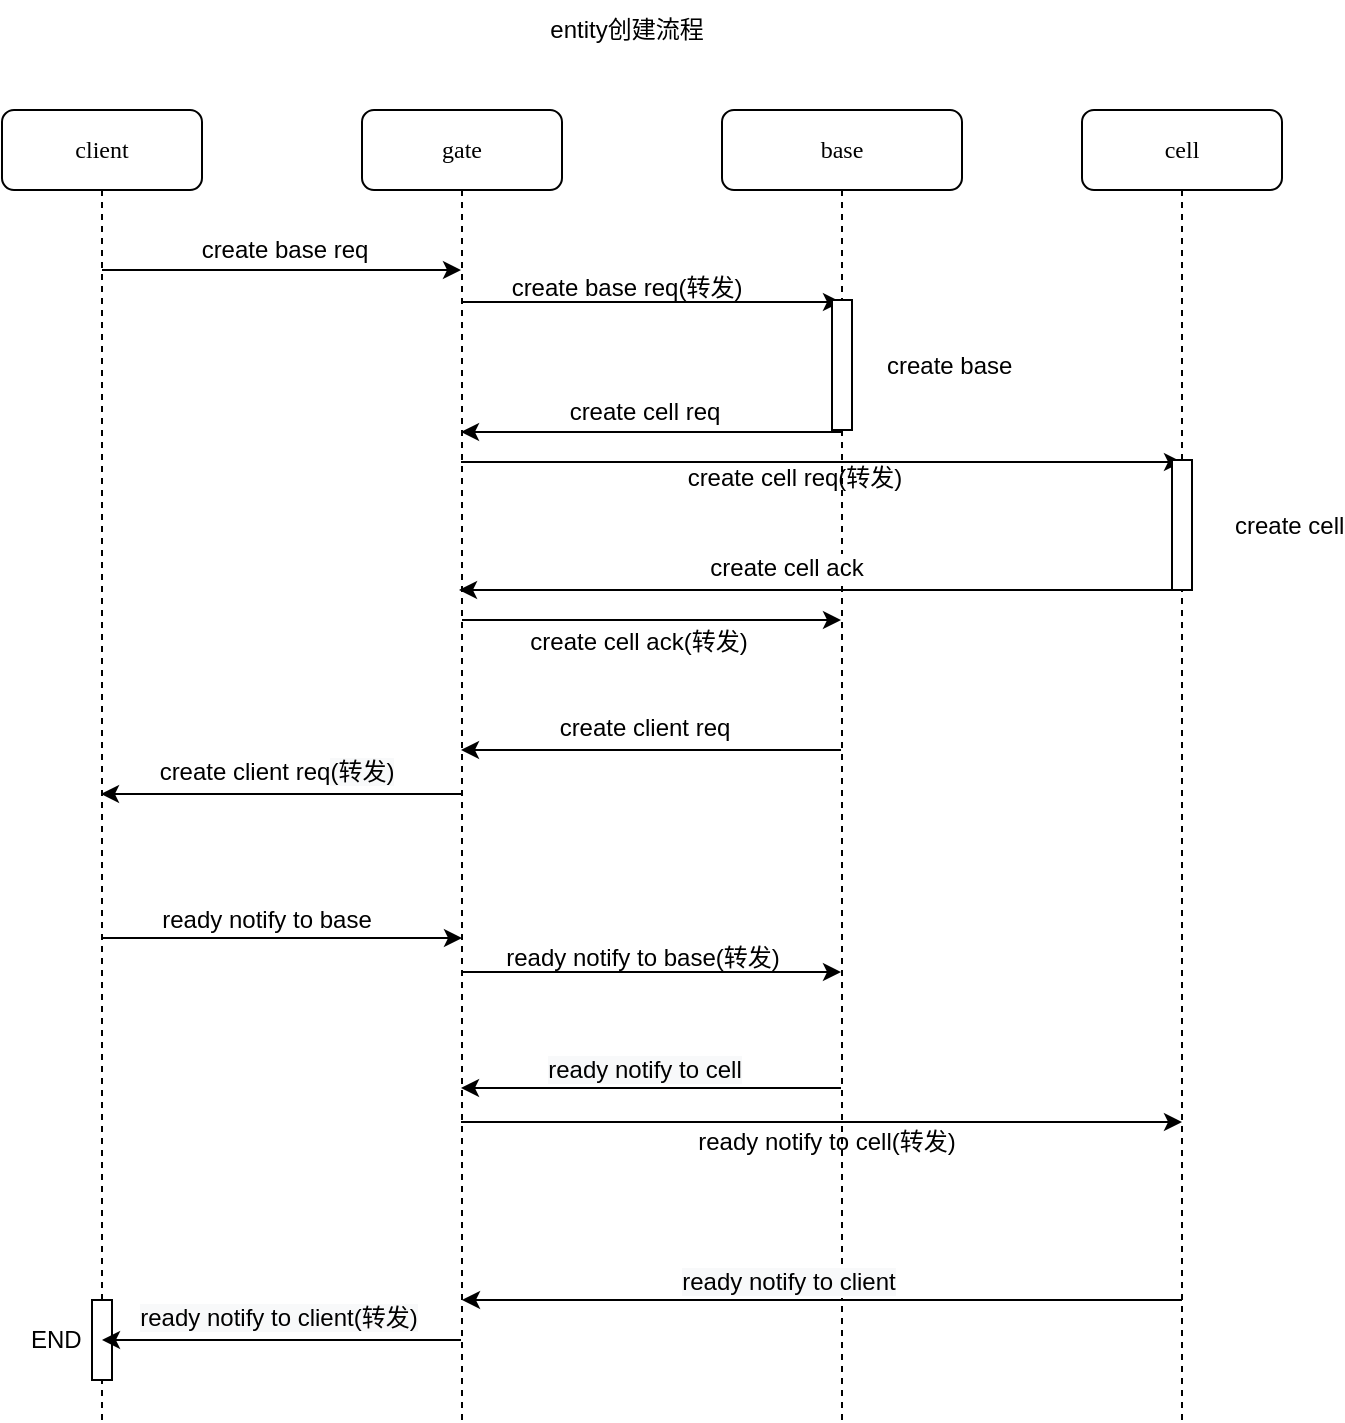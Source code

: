 <mxfile version="20.3.0" type="device"><diagram name="Page-1" id="13e1069c-82ec-6db2-03f1-153e76fe0fe0"><mxGraphModel dx="1108" dy="553" grid="1" gridSize="10" guides="1" tooltips="1" connect="1" arrows="1" fold="1" page="1" pageScale="1" pageWidth="1100" pageHeight="850" background="none" math="0" shadow="0"><root><mxCell id="0"/><mxCell id="1" parent="0"/><mxCell id="7baba1c4bc27f4b0-2" value="gate" style="shape=umlLifeline;perimeter=lifelinePerimeter;whiteSpace=wrap;html=1;container=1;collapsible=0;recursiveResize=0;outlineConnect=0;rounded=1;shadow=0;comic=0;labelBackgroundColor=none;strokeWidth=1;fontFamily=Verdana;fontSize=12;align=center;" parent="1" vertex="1"><mxGeometry x="430" y="105" width="100" height="655" as="geometry"/></mxCell><mxCell id="7baba1c4bc27f4b0-3" value="base" style="shape=umlLifeline;perimeter=lifelinePerimeter;whiteSpace=wrap;html=1;container=1;collapsible=0;recursiveResize=0;outlineConnect=0;rounded=1;shadow=0;comic=0;labelBackgroundColor=none;strokeWidth=1;fontFamily=Verdana;fontSize=12;align=center;" parent="1" vertex="1"><mxGeometry x="610" y="105" width="120" height="655" as="geometry"/></mxCell><mxCell id="opqYPBr9ySjf7v5Vjz5I-15" value="" style="endArrow=classic;html=1;rounded=0;" parent="7baba1c4bc27f4b0-3" edge="1"><mxGeometry x="0.006" y="10" relative="1" as="geometry"><mxPoint x="-130" y="96" as="sourcePoint"/><mxPoint x="59.5" y="96" as="targetPoint"/><Array as="points"><mxPoint x="-59.5" y="96"/></Array><mxPoint as="offset"/></mxGeometry></mxCell><mxCell id="opqYPBr9ySjf7v5Vjz5I-18" value="" style="endArrow=classic;html=1;rounded=0;" parent="7baba1c4bc27f4b0-3" edge="1"><mxGeometry x="0.006" y="10" relative="1" as="geometry"><mxPoint x="-130.5" y="176" as="sourcePoint"/><mxPoint x="230" y="176" as="targetPoint"/><Array as="points"><mxPoint x="120.5" y="176"/></Array><mxPoint as="offset"/></mxGeometry></mxCell><mxCell id="_NTV1B2hHPNMsUnU-pgZ-1" value="&amp;nbsp; &amp;nbsp; &amp;nbsp; &amp;nbsp; &amp;nbsp; &amp;nbsp; &amp;nbsp; &amp;nbsp; &amp;nbsp; &amp;nbsp; &amp;nbsp; &amp;nbsp; &amp;nbsp; &amp;nbsp; &amp;nbsp; &amp;nbsp; create base" style="html=1;points=[];perimeter=orthogonalPerimeter;" parent="7baba1c4bc27f4b0-3" vertex="1"><mxGeometry x="55" y="95" width="10" height="65" as="geometry"/></mxCell><mxCell id="JcwaokpC_VNRXI9ePpbg-2" value="" style="endArrow=classic;html=1;rounded=0;fontSize=12;" edge="1" parent="7baba1c4bc27f4b0-3" target="7baba1c4bc27f4b0-2"><mxGeometry width="50" height="50" relative="1" as="geometry"><mxPoint x="230" y="595" as="sourcePoint"/><mxPoint x="40" y="595" as="targetPoint"/><Array as="points"><mxPoint x="90.5" y="595"/></Array></mxGeometry></mxCell><mxCell id="JcwaokpC_VNRXI9ePpbg-3" value="&lt;span style=&quot;background-color: rgb(248, 249, 250);&quot;&gt;ready notify to client&lt;/span&gt;" style="edgeLabel;html=1;align=center;verticalAlign=middle;resizable=0;points=[];fontSize=12;" vertex="1" connectable="0" parent="JcwaokpC_VNRXI9ePpbg-2"><mxGeometry x="0.161" y="-1" relative="1" as="geometry"><mxPoint x="12" y="-8" as="offset"/></mxGeometry></mxCell><mxCell id="7baba1c4bc27f4b0-4" value="cell" style="shape=umlLifeline;perimeter=lifelinePerimeter;whiteSpace=wrap;html=1;container=1;collapsible=0;recursiveResize=0;outlineConnect=0;rounded=1;shadow=0;comic=0;labelBackgroundColor=none;strokeWidth=1;fontFamily=Verdana;fontSize=12;align=center;" parent="1" vertex="1"><mxGeometry x="790" y="105" width="100" height="655" as="geometry"/></mxCell><mxCell id="_NTV1B2hHPNMsUnU-pgZ-2" value="&amp;nbsp; &amp;nbsp; &amp;nbsp; &amp;nbsp; &amp;nbsp; &amp;nbsp; &amp;nbsp; &amp;nbsp; &amp;nbsp; &amp;nbsp; &amp;nbsp; &amp;nbsp; &amp;nbsp; &amp;nbsp; &amp;nbsp; &amp;nbsp; create cell" style="html=1;points=[];perimeter=orthogonalPerimeter;" parent="7baba1c4bc27f4b0-4" vertex="1"><mxGeometry x="45" y="175" width="10" height="65" as="geometry"/></mxCell><mxCell id="7baba1c4bc27f4b0-8" value="client" style="shape=umlLifeline;perimeter=lifelinePerimeter;whiteSpace=wrap;html=1;container=1;collapsible=0;recursiveResize=0;outlineConnect=0;rounded=1;shadow=0;comic=0;labelBackgroundColor=none;strokeWidth=1;fontFamily=Verdana;fontSize=12;align=center;" parent="1" vertex="1"><mxGeometry x="250" y="105" width="100" height="655" as="geometry"/></mxCell><mxCell id="JcwaokpC_VNRXI9ePpbg-1" value="END&amp;nbsp; &amp;nbsp; &amp;nbsp; &amp;nbsp; &amp;nbsp; &amp;nbsp; &amp;nbsp;&amp;nbsp;" style="html=1;points=[];perimeter=orthogonalPerimeter;" vertex="1" parent="7baba1c4bc27f4b0-8"><mxGeometry x="45" y="595" width="10" height="40" as="geometry"/></mxCell><mxCell id="JcwaokpC_VNRXI9ePpbg-4" value="" style="endArrow=classic;html=1;rounded=0;fontSize=12;" edge="1" parent="7baba1c4bc27f4b0-8" source="7baba1c4bc27f4b0-2"><mxGeometry width="50" height="50" relative="1" as="geometry"><mxPoint x="225" y="615" as="sourcePoint"/><mxPoint x="50" y="615" as="targetPoint"/><Array as="points"><mxPoint x="95.5" y="615"/></Array></mxGeometry></mxCell><mxCell id="JcwaokpC_VNRXI9ePpbg-5" value="&lt;span style=&quot;background-color: rgb(248, 249, 250);&quot;&gt;ready notify to client(转发)&lt;/span&gt;" style="edgeLabel;html=1;align=center;verticalAlign=middle;resizable=0;points=[];fontSize=12;" vertex="1" connectable="0" parent="JcwaokpC_VNRXI9ePpbg-4"><mxGeometry x="0.161" y="-1" relative="1" as="geometry"><mxPoint x="12" y="-10" as="offset"/></mxGeometry></mxCell><mxCell id="opqYPBr9ySjf7v5Vjz5I-12" value="&lt;font style=&quot;font-size: 12px;&quot;&gt;create base req&lt;/font&gt;" style="endArrow=classic;html=1;rounded=0;" parent="1" source="7baba1c4bc27f4b0-8" target="7baba1c4bc27f4b0-2" edge="1"><mxGeometry x="0.006" y="10" relative="1" as="geometry"><mxPoint x="340" y="195" as="sourcePoint"/><mxPoint x="440" y="195" as="targetPoint"/><Array as="points"><mxPoint x="370" y="185"/></Array><mxPoint as="offset"/></mxGeometry></mxCell><mxCell id="opqYPBr9ySjf7v5Vjz5I-16" value="create base req(转发)" style="text;html=1;align=center;verticalAlign=middle;resizable=0;points=[];autosize=1;strokeColor=none;fillColor=none;" parent="1" vertex="1"><mxGeometry x="492" y="179" width="140" height="30" as="geometry"/></mxCell><mxCell id="opqYPBr9ySjf7v5Vjz5I-21" value="create cell req(转发)" style="text;html=1;align=center;verticalAlign=middle;resizable=0;points=[];autosize=1;strokeColor=none;fillColor=none;" parent="1" vertex="1"><mxGeometry x="581" y="274" width="130" height="30" as="geometry"/></mxCell><mxCell id="opqYPBr9ySjf7v5Vjz5I-24" value="" style="endArrow=classic;html=1;rounded=0;fontSize=12;" parent="1" source="7baba1c4bc27f4b0-3" edge="1"><mxGeometry width="50" height="50" relative="1" as="geometry"><mxPoint x="659.5" y="266" as="sourcePoint"/><mxPoint x="479.5" y="266" as="targetPoint"/><Array as="points"><mxPoint x="530" y="266"/></Array></mxGeometry></mxCell><mxCell id="opqYPBr9ySjf7v5Vjz5I-25" value="create cell req" style="edgeLabel;html=1;align=center;verticalAlign=middle;resizable=0;points=[];fontSize=12;" parent="opqYPBr9ySjf7v5Vjz5I-24" vertex="1" connectable="0"><mxGeometry x="0.161" y="-1" relative="1" as="geometry"><mxPoint x="12" y="-9" as="offset"/></mxGeometry></mxCell><mxCell id="opqYPBr9ySjf7v5Vjz5I-26" value="" style="endArrow=classic;html=1;rounded=0;fontSize=12;" parent="1" source="7baba1c4bc27f4b0-4" edge="1"><mxGeometry width="50" height="50" relative="1" as="geometry"><mxPoint x="658.5" y="345" as="sourcePoint"/><mxPoint x="478.5" y="345" as="targetPoint"/><Array as="points"><mxPoint x="529" y="345"/></Array></mxGeometry></mxCell><mxCell id="opqYPBr9ySjf7v5Vjz5I-27" value="create cell ack" style="edgeLabel;html=1;align=center;verticalAlign=middle;resizable=0;points=[];fontSize=12;" parent="opqYPBr9ySjf7v5Vjz5I-26" vertex="1" connectable="0"><mxGeometry x="0.161" y="-1" relative="1" as="geometry"><mxPoint x="12" y="-10" as="offset"/></mxGeometry></mxCell><mxCell id="opqYPBr9ySjf7v5Vjz5I-28" value="" style="endArrow=classic;html=1;rounded=0;" parent="1" edge="1"><mxGeometry x="0.006" y="10" relative="1" as="geometry"><mxPoint x="480" y="360" as="sourcePoint"/><mxPoint x="669.5" y="360" as="targetPoint"/><Array as="points"><mxPoint x="550.5" y="360"/></Array><mxPoint as="offset"/></mxGeometry></mxCell><mxCell id="opqYPBr9ySjf7v5Vjz5I-29" value="create cell ack(转发)" style="text;html=1;align=center;verticalAlign=middle;resizable=0;points=[];autosize=1;strokeColor=none;fillColor=none;" parent="1" vertex="1"><mxGeometry x="503" y="356" width="130" height="30" as="geometry"/></mxCell><mxCell id="opqYPBr9ySjf7v5Vjz5I-30" value="" style="endArrow=classic;html=1;rounded=0;fontSize=12;" parent="1" source="7baba1c4bc27f4b0-3" edge="1"><mxGeometry width="50" height="50" relative="1" as="geometry"><mxPoint x="659.5" y="425" as="sourcePoint"/><mxPoint x="479.5" y="425" as="targetPoint"/><Array as="points"><mxPoint x="530" y="425"/></Array></mxGeometry></mxCell><mxCell id="opqYPBr9ySjf7v5Vjz5I-31" value="create client req" style="edgeLabel;html=1;align=center;verticalAlign=middle;resizable=0;points=[];fontSize=12;" parent="opqYPBr9ySjf7v5Vjz5I-30" vertex="1" connectable="0"><mxGeometry x="0.161" y="-1" relative="1" as="geometry"><mxPoint x="12" y="-10" as="offset"/></mxGeometry></mxCell><mxCell id="opqYPBr9ySjf7v5Vjz5I-32" value="" style="endArrow=classic;html=1;rounded=0;fontSize=12;" parent="1" edge="1"><mxGeometry width="50" height="50" relative="1" as="geometry"><mxPoint x="479.5" y="447" as="sourcePoint"/><mxPoint x="299.5" y="447" as="targetPoint"/><Array as="points"><mxPoint x="350" y="447"/></Array></mxGeometry></mxCell><mxCell id="opqYPBr9ySjf7v5Vjz5I-33" value="create client req&lt;span style=&quot;background-color: rgb(248, 249, 250);&quot;&gt;(转发)&lt;/span&gt;" style="edgeLabel;html=1;align=center;verticalAlign=middle;resizable=0;points=[];fontSize=12;" parent="opqYPBr9ySjf7v5Vjz5I-32" vertex="1" connectable="0"><mxGeometry x="0.161" y="-1" relative="1" as="geometry"><mxPoint x="12" y="-10" as="offset"/></mxGeometry></mxCell><mxCell id="opqYPBr9ySjf7v5Vjz5I-34" value="" style="endArrow=classic;html=1;rounded=0;" parent="1" edge="1"><mxGeometry x="0.006" y="10" relative="1" as="geometry"><mxPoint x="300" y="519" as="sourcePoint"/><mxPoint x="480" y="519" as="targetPoint"/><Array as="points"><mxPoint x="370.5" y="519"/></Array><mxPoint as="offset"/></mxGeometry></mxCell><mxCell id="opqYPBr9ySjf7v5Vjz5I-35" value="ready notify to base" style="text;html=1;align=center;verticalAlign=middle;resizable=0;points=[];autosize=1;strokeColor=none;fillColor=none;" parent="1" vertex="1"><mxGeometry x="317" y="495" width="130" height="30" as="geometry"/></mxCell><mxCell id="opqYPBr9ySjf7v5Vjz5I-36" value="" style="endArrow=classic;html=1;rounded=0;" parent="1" edge="1"><mxGeometry x="0.006" y="10" relative="1" as="geometry"><mxPoint x="480" y="536" as="sourcePoint"/><mxPoint x="669.5" y="536" as="targetPoint"/><Array as="points"><mxPoint x="550.5" y="536"/></Array><mxPoint as="offset"/></mxGeometry></mxCell><mxCell id="opqYPBr9ySjf7v5Vjz5I-37" value="ready notify to base(转发)" style="text;html=1;align=center;verticalAlign=middle;resizable=0;points=[];autosize=1;strokeColor=none;fillColor=none;" parent="1" vertex="1"><mxGeometry x="490" y="514" width="160" height="30" as="geometry"/></mxCell><mxCell id="opqYPBr9ySjf7v5Vjz5I-38" value="" style="endArrow=classic;html=1;rounded=0;" parent="1" edge="1"><mxGeometry x="0.006" y="10" relative="1" as="geometry"><mxPoint x="479.5" y="611" as="sourcePoint"/><mxPoint x="840" y="611" as="targetPoint"/><Array as="points"><mxPoint x="730.5" y="611"/></Array><mxPoint as="offset"/></mxGeometry></mxCell><mxCell id="ynNZ-DDJusHDTPJJFkCi-1" value="entity创建流程" style="text;html=1;align=center;verticalAlign=middle;resizable=0;points=[];autosize=1;strokeColor=none;fillColor=none;" parent="1" vertex="1"><mxGeometry x="512" y="50" width="100" height="30" as="geometry"/></mxCell><mxCell id="xkyzhIetsj6sGwLvLpFW-3" value="ready notify to cell(转发)" style="text;html=1;align=center;verticalAlign=middle;resizable=0;points=[];autosize=1;strokeColor=none;fillColor=none;" parent="1" vertex="1"><mxGeometry x="587" y="606" width="150" height="30" as="geometry"/></mxCell><mxCell id="xkyzhIetsj6sGwLvLpFW-4" value="" style="endArrow=classic;html=1;rounded=0;fontSize=12;" parent="1" edge="1"><mxGeometry width="50" height="50" relative="1" as="geometry"><mxPoint x="669.5" y="594" as="sourcePoint"/><mxPoint x="479.5" y="594" as="targetPoint"/><Array as="points"><mxPoint x="530" y="594"/></Array></mxGeometry></mxCell><mxCell id="xkyzhIetsj6sGwLvLpFW-5" value="&lt;span style=&quot;background-color: rgb(248, 249, 250);&quot;&gt;ready notify to cell&lt;/span&gt;" style="edgeLabel;html=1;align=center;verticalAlign=middle;resizable=0;points=[];fontSize=12;" parent="xkyzhIetsj6sGwLvLpFW-4" vertex="1" connectable="0"><mxGeometry x="0.161" y="-1" relative="1" as="geometry"><mxPoint x="12" y="-8" as="offset"/></mxGeometry></mxCell></root></mxGraphModel></diagram></mxfile>